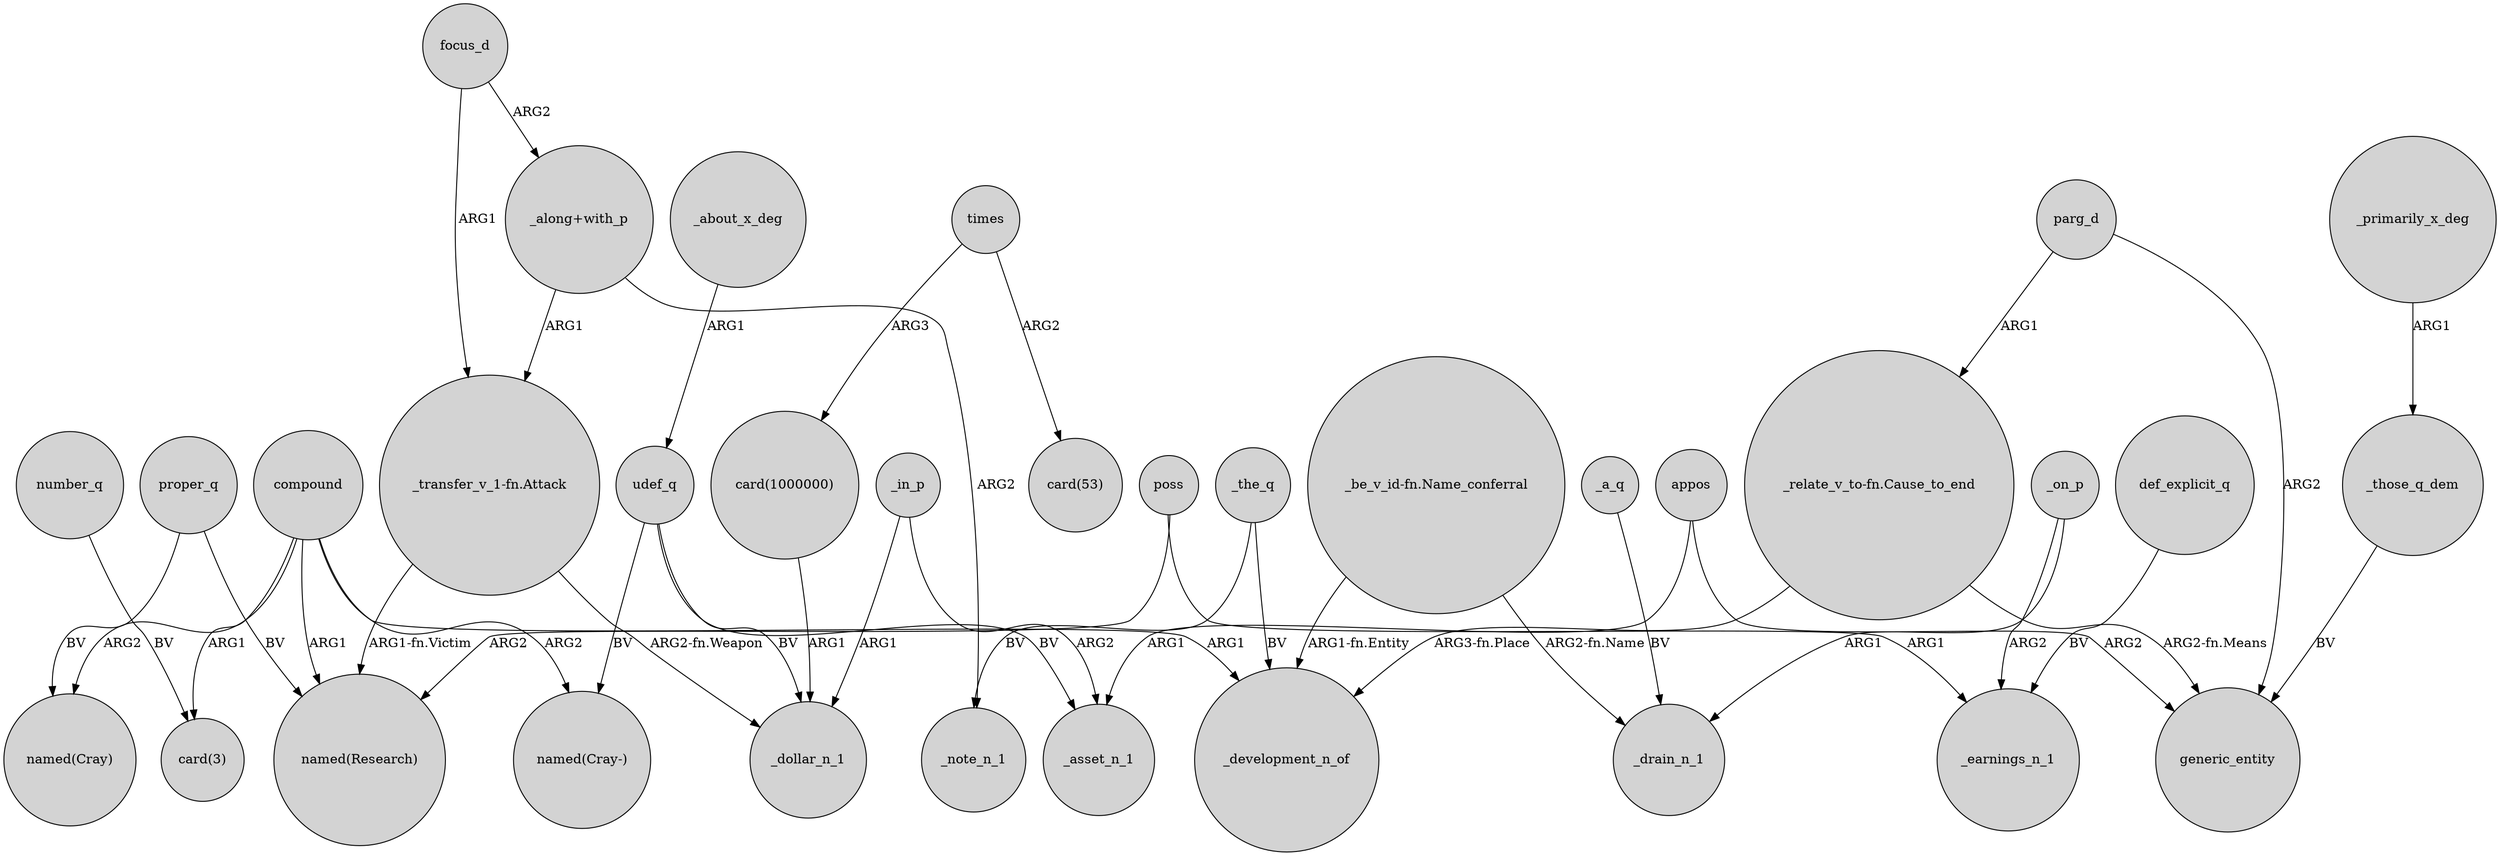 digraph {
	node [shape=circle style=filled]
	udef_q -> "named(Cray-)" [label=BV]
	parg_d -> "_relate_v_to-fn.Cause_to_end" [label=ARG1]
	_primarily_x_deg -> _those_q_dem [label=ARG1]
	udef_q -> _asset_n_1 [label=BV]
	compound -> "named(Cray)" [label=ARG2]
	udef_q -> _dollar_n_1 [label=BV]
	parg_d -> generic_entity [label=ARG2]
	focus_d -> "_transfer_v_1-fn.Attack" [label=ARG1]
	compound -> "card(3)" [label=ARG1]
	_in_p -> _dollar_n_1 [label=ARG1]
	proper_q -> "named(Research)" [label=BV]
	_about_x_deg -> udef_q [label=ARG1]
	poss -> "named(Research)" [label=ARG2]
	times -> "card(53)" [label=ARG2]
	"_along+with_p" -> _note_n_1 [label=ARG2]
	"_relate_v_to-fn.Cause_to_end" -> _development_n_of [label="ARG3-fn.Place"]
	appos -> _asset_n_1 [label=ARG1]
	"_relate_v_to-fn.Cause_to_end" -> generic_entity [label="ARG2-fn.Means"]
	"_be_v_id-fn.Name_conferral" -> _drain_n_1 [label="ARG2-fn.Name"]
	compound -> _development_n_of [label=ARG1]
	_a_q -> _drain_n_1 [label=BV]
	"_transfer_v_1-fn.Attack" -> "named(Research)" [label="ARG1-fn.Victim"]
	poss -> _earnings_n_1 [label=ARG1]
	_those_q_dem -> generic_entity [label=BV]
	_on_p -> _drain_n_1 [label=ARG1]
	appos -> generic_entity [label=ARG2]
	_in_p -> _asset_n_1 [label=ARG2]
	_the_q -> _note_n_1 [label=BV]
	focus_d -> "_along+with_p" [label=ARG2]
	"_be_v_id-fn.Name_conferral" -> _development_n_of [label="ARG1-fn.Entity"]
	compound -> "named(Research)" [label=ARG1]
	"card(1000000)" -> _dollar_n_1 [label=ARG1]
	proper_q -> "named(Cray)" [label=BV]
	compound -> "named(Cray-)" [label=ARG2]
	def_explicit_q -> _earnings_n_1 [label=BV]
	"_transfer_v_1-fn.Attack" -> _dollar_n_1 [label="ARG2-fn.Weapon"]
	"_along+with_p" -> "_transfer_v_1-fn.Attack" [label=ARG1]
	times -> "card(1000000)" [label=ARG3]
	_the_q -> _development_n_of [label=BV]
	number_q -> "card(3)" [label=BV]
	_on_p -> _earnings_n_1 [label=ARG2]
}
